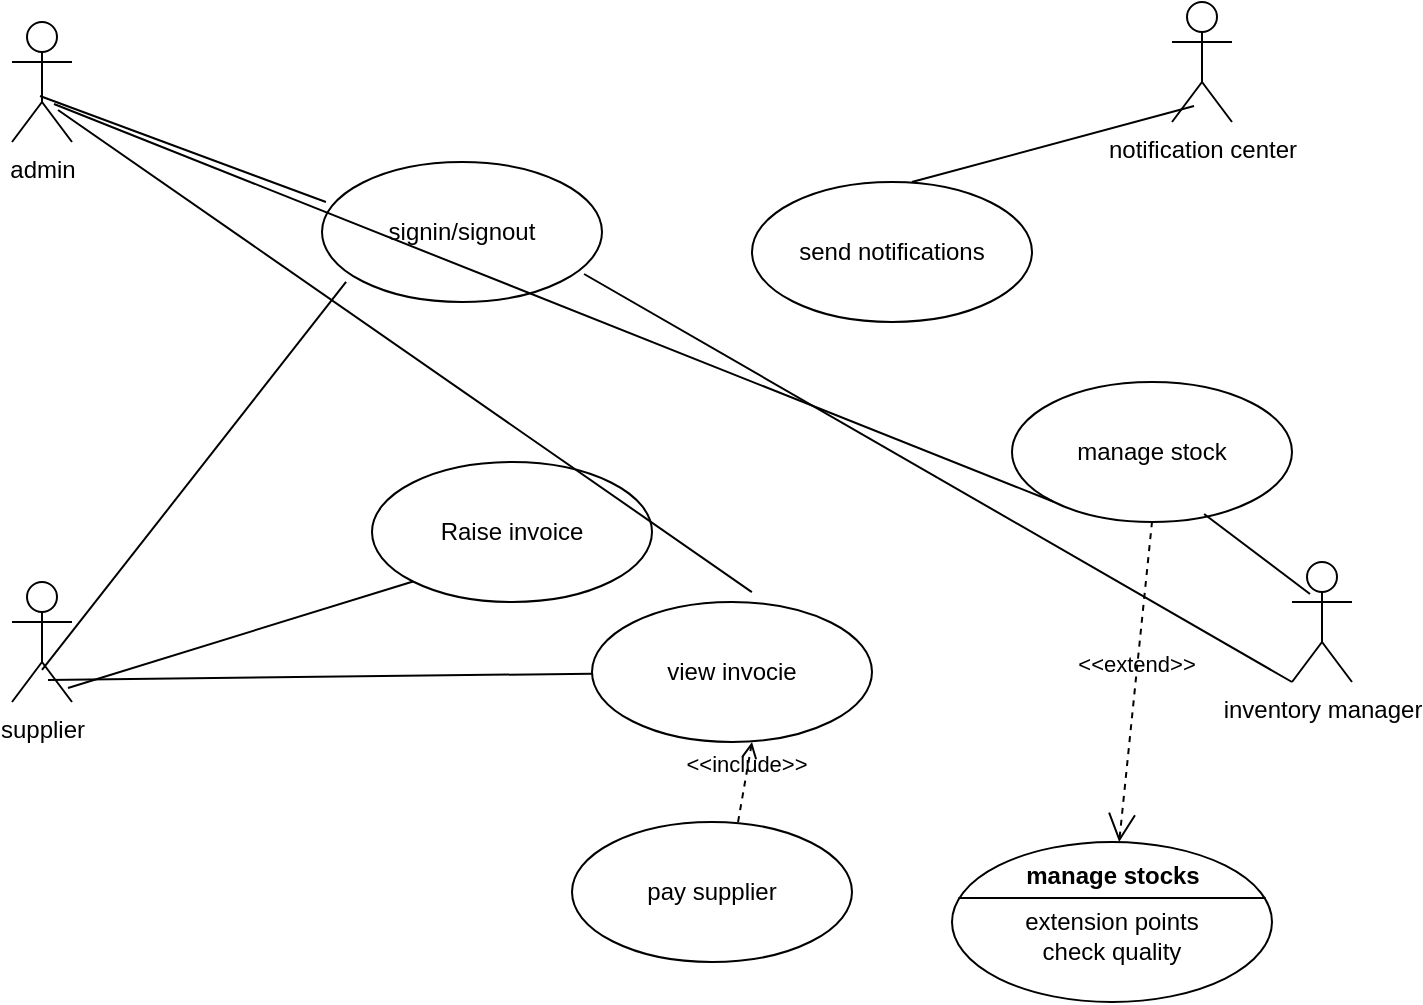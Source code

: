 <mxfile version="24.3.1" type="github">
  <diagram name="Page-1" id="pYDKRhPrYJ4WdY8msNiv">
    <mxGraphModel dx="880" dy="460" grid="1" gridSize="10" guides="1" tooltips="1" connect="1" arrows="1" fold="1" page="1" pageScale="1" pageWidth="850" pageHeight="1100" math="0" shadow="0">
      <root>
        <mxCell id="0" />
        <mxCell id="1" parent="0" />
        <mxCell id="GKldJ9haFm8FNP-T8m_G-2" value="signin/signout" style="ellipse;whiteSpace=wrap;html=1;" vertex="1" parent="1">
          <mxGeometry x="285" y="160" width="140" height="70" as="geometry" />
        </mxCell>
        <mxCell id="GKldJ9haFm8FNP-T8m_G-3" value="send notifications" style="ellipse;whiteSpace=wrap;html=1;" vertex="1" parent="1">
          <mxGeometry x="500" y="170" width="140" height="70" as="geometry" />
        </mxCell>
        <mxCell id="GKldJ9haFm8FNP-T8m_G-4" value="Raise invoice" style="ellipse;whiteSpace=wrap;html=1;" vertex="1" parent="1">
          <mxGeometry x="310" y="310" width="140" height="70" as="geometry" />
        </mxCell>
        <mxCell id="GKldJ9haFm8FNP-T8m_G-5" value="manage stock" style="ellipse;whiteSpace=wrap;html=1;" vertex="1" parent="1">
          <mxGeometry x="630" y="270" width="140" height="70" as="geometry" />
        </mxCell>
        <mxCell id="GKldJ9haFm8FNP-T8m_G-6" value="admin" style="shape=umlActor;html=1;verticalLabelPosition=bottom;verticalAlign=top;align=center;" vertex="1" parent="1">
          <mxGeometry x="130" y="90" width="30" height="60" as="geometry" />
        </mxCell>
        <mxCell id="GKldJ9haFm8FNP-T8m_G-7" value="supplier" style="shape=umlActor;html=1;verticalLabelPosition=bottom;verticalAlign=top;align=center;" vertex="1" parent="1">
          <mxGeometry x="130" y="370" width="30" height="60" as="geometry" />
        </mxCell>
        <mxCell id="GKldJ9haFm8FNP-T8m_G-9" value="notification center" style="shape=umlActor;html=1;verticalLabelPosition=bottom;verticalAlign=top;align=center;" vertex="1" parent="1">
          <mxGeometry x="710" y="80" width="30" height="60" as="geometry" />
        </mxCell>
        <mxCell id="GKldJ9haFm8FNP-T8m_G-10" value="inventory manager" style="shape=umlActor;html=1;verticalLabelPosition=bottom;verticalAlign=top;align=center;" vertex="1" parent="1">
          <mxGeometry x="770" y="360" width="30" height="60" as="geometry" />
        </mxCell>
        <mxCell id="GKldJ9haFm8FNP-T8m_G-11" value="" style="edgeStyle=none;html=1;endArrow=none;verticalAlign=bottom;rounded=0;exitX=0.467;exitY=0.617;exitDx=0;exitDy=0;exitPerimeter=0;entryX=0.014;entryY=0.286;entryDx=0;entryDy=0;entryPerimeter=0;" edge="1" parent="1" source="GKldJ9haFm8FNP-T8m_G-6" target="GKldJ9haFm8FNP-T8m_G-2">
          <mxGeometry width="160" relative="1" as="geometry">
            <mxPoint x="360" y="280" as="sourcePoint" />
            <mxPoint x="520" y="280" as="targetPoint" />
          </mxGeometry>
        </mxCell>
        <mxCell id="GKldJ9haFm8FNP-T8m_G-12" value="" style="edgeStyle=none;html=1;endArrow=none;verticalAlign=bottom;rounded=0;exitX=0.5;exitY=0.733;exitDx=0;exitDy=0;exitPerimeter=0;entryX=0.086;entryY=0.857;entryDx=0;entryDy=0;entryPerimeter=0;" edge="1" parent="1" source="GKldJ9haFm8FNP-T8m_G-7" target="GKldJ9haFm8FNP-T8m_G-2">
          <mxGeometry width="160" relative="1" as="geometry">
            <mxPoint x="360" y="280" as="sourcePoint" />
            <mxPoint x="520" y="280" as="targetPoint" />
          </mxGeometry>
        </mxCell>
        <mxCell id="GKldJ9haFm8FNP-T8m_G-13" value="" style="edgeStyle=none;html=1;endArrow=none;verticalAlign=bottom;rounded=0;entryX=0;entryY=1;entryDx=0;entryDy=0;entryPerimeter=0;exitX=0.936;exitY=0.8;exitDx=0;exitDy=0;exitPerimeter=0;" edge="1" parent="1" source="GKldJ9haFm8FNP-T8m_G-2" target="GKldJ9haFm8FNP-T8m_G-10">
          <mxGeometry width="160" relative="1" as="geometry">
            <mxPoint x="360" y="280" as="sourcePoint" />
            <mxPoint x="520" y="280" as="targetPoint" />
          </mxGeometry>
        </mxCell>
        <mxCell id="GKldJ9haFm8FNP-T8m_G-14" value="" style="edgeStyle=none;html=1;endArrow=none;verticalAlign=bottom;rounded=0;entryX=0.367;entryY=0.867;entryDx=0;entryDy=0;entryPerimeter=0;exitX=0.571;exitY=0;exitDx=0;exitDy=0;exitPerimeter=0;" edge="1" parent="1" source="GKldJ9haFm8FNP-T8m_G-3" target="GKldJ9haFm8FNP-T8m_G-9">
          <mxGeometry width="160" relative="1" as="geometry">
            <mxPoint x="360" y="280" as="sourcePoint" />
            <mxPoint x="520" y="280" as="targetPoint" />
          </mxGeometry>
        </mxCell>
        <mxCell id="GKldJ9haFm8FNP-T8m_G-15" value="" style="edgeStyle=none;html=1;endArrow=none;verticalAlign=bottom;rounded=0;exitX=0.933;exitY=0.883;exitDx=0;exitDy=0;exitPerimeter=0;entryX=0;entryY=1;entryDx=0;entryDy=0;" edge="1" parent="1" source="GKldJ9haFm8FNP-T8m_G-7" target="GKldJ9haFm8FNP-T8m_G-4">
          <mxGeometry width="160" relative="1" as="geometry">
            <mxPoint x="360" y="280" as="sourcePoint" />
            <mxPoint x="520" y="280" as="targetPoint" />
          </mxGeometry>
        </mxCell>
        <mxCell id="GKldJ9haFm8FNP-T8m_G-16" value="" style="edgeStyle=none;html=1;endArrow=none;verticalAlign=bottom;rounded=0;entryX=0.3;entryY=0.267;entryDx=0;entryDy=0;entryPerimeter=0;exitX=0.686;exitY=0.943;exitDx=0;exitDy=0;exitPerimeter=0;" edge="1" parent="1" source="GKldJ9haFm8FNP-T8m_G-5" target="GKldJ9haFm8FNP-T8m_G-10">
          <mxGeometry width="160" relative="1" as="geometry">
            <mxPoint x="360" y="280" as="sourcePoint" />
            <mxPoint x="520" y="280" as="targetPoint" />
          </mxGeometry>
        </mxCell>
        <mxCell id="GKldJ9haFm8FNP-T8m_G-17" value="" style="edgeStyle=none;html=1;endArrow=none;verticalAlign=bottom;rounded=0;exitX=0.7;exitY=0.683;exitDx=0;exitDy=0;exitPerimeter=0;entryX=0;entryY=1;entryDx=0;entryDy=0;" edge="1" parent="1" source="GKldJ9haFm8FNP-T8m_G-6" target="GKldJ9haFm8FNP-T8m_G-5">
          <mxGeometry width="160" relative="1" as="geometry">
            <mxPoint x="360" y="280" as="sourcePoint" />
            <mxPoint x="520" y="280" as="targetPoint" />
          </mxGeometry>
        </mxCell>
        <mxCell id="GKldJ9haFm8FNP-T8m_G-19" value="pay supplier" style="ellipse;whiteSpace=wrap;html=1;" vertex="1" parent="1">
          <mxGeometry x="410" y="490" width="140" height="70" as="geometry" />
        </mxCell>
        <mxCell id="GKldJ9haFm8FNP-T8m_G-20" value="view invocie" style="ellipse;whiteSpace=wrap;html=1;" vertex="1" parent="1">
          <mxGeometry x="420" y="380" width="140" height="70" as="geometry" />
        </mxCell>
        <mxCell id="GKldJ9haFm8FNP-T8m_G-21" value="&amp;lt;&amp;lt;include&amp;gt;&amp;gt;" style="edgeStyle=none;html=1;endArrow=open;verticalAlign=bottom;dashed=1;labelBackgroundColor=none;rounded=0;exitX=0.593;exitY=0;exitDx=0;exitDy=0;exitPerimeter=0;" edge="1" parent="1" source="GKldJ9haFm8FNP-T8m_G-19">
          <mxGeometry width="160" relative="1" as="geometry">
            <mxPoint x="360" y="380" as="sourcePoint" />
            <mxPoint x="500" y="450" as="targetPoint" />
          </mxGeometry>
        </mxCell>
        <mxCell id="GKldJ9haFm8FNP-T8m_G-22" value="" style="edgeStyle=none;html=1;endArrow=none;verticalAlign=bottom;rounded=0;exitX=0.6;exitY=0.817;exitDx=0;exitDy=0;exitPerimeter=0;" edge="1" parent="1" source="GKldJ9haFm8FNP-T8m_G-7" target="GKldJ9haFm8FNP-T8m_G-20">
          <mxGeometry width="160" relative="1" as="geometry">
            <mxPoint x="360" y="380" as="sourcePoint" />
            <mxPoint x="520" y="380" as="targetPoint" />
          </mxGeometry>
        </mxCell>
        <mxCell id="GKldJ9haFm8FNP-T8m_G-23" value="" style="edgeStyle=none;html=1;endArrow=none;verticalAlign=bottom;rounded=0;exitX=0.767;exitY=0.733;exitDx=0;exitDy=0;exitPerimeter=0;entryX=0.571;entryY=-0.071;entryDx=0;entryDy=0;entryPerimeter=0;" edge="1" parent="1" source="GKldJ9haFm8FNP-T8m_G-6" target="GKldJ9haFm8FNP-T8m_G-20">
          <mxGeometry width="160" relative="1" as="geometry">
            <mxPoint x="360" y="280" as="sourcePoint" />
            <mxPoint x="520" y="280" as="targetPoint" />
          </mxGeometry>
        </mxCell>
        <mxCell id="GKldJ9haFm8FNP-T8m_G-25" value="&amp;lt;&amp;lt;extend&amp;gt;&amp;gt;" style="edgeStyle=none;html=1;startArrow=open;endArrow=none;startSize=12;verticalAlign=bottom;dashed=1;labelBackgroundColor=none;rounded=0;entryX=0.5;entryY=1;entryDx=0;entryDy=0;" edge="1" parent="1" target="GKldJ9haFm8FNP-T8m_G-5">
          <mxGeometry width="160" relative="1" as="geometry">
            <mxPoint x="683.585" y="500.046" as="sourcePoint" />
            <mxPoint x="520" y="480" as="targetPoint" />
          </mxGeometry>
        </mxCell>
        <mxCell id="GKldJ9haFm8FNP-T8m_G-26" value="&lt;br&gt;extension points&lt;br&gt;check quality" style="html=1;shape=mxgraph.sysml.useCaseExtPt;whiteSpace=wrap;align=center;" vertex="1" parent="1">
          <mxGeometry x="600" y="500" width="160" height="80" as="geometry" />
        </mxCell>
        <mxCell id="GKldJ9haFm8FNP-T8m_G-27" value="manage stocks" style="resizable=0;html=1;verticalAlign=middle;align=center;labelBackgroundColor=none;fontStyle=1;" connectable="0" vertex="1" parent="GKldJ9haFm8FNP-T8m_G-26">
          <mxGeometry x="80" y="17" as="geometry" />
        </mxCell>
      </root>
    </mxGraphModel>
  </diagram>
</mxfile>
